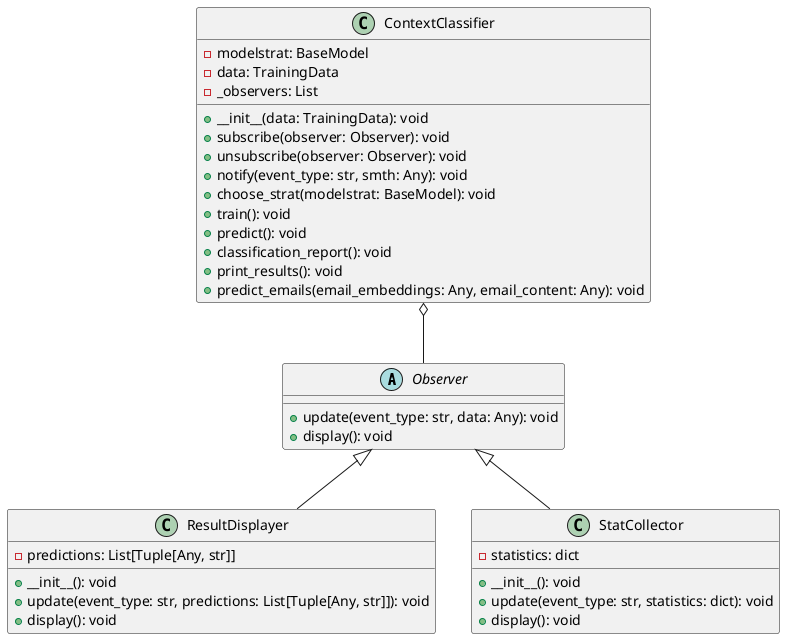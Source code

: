 @startuml

abstract class Observer {
    + update(event_type: str, data: Any): void
    + display(): void
}

class ResultDisplayer {
    - predictions: List[Tuple[Any, str]]
    + __init__(): void
    + update(event_type: str, predictions: List[Tuple[Any, str]]): void
    + display(): void
}

class StatCollector {
    - statistics: dict
    + __init__(): void
    + update(event_type: str, statistics: dict): void
    + display(): void
}

class ContextClassifier {
    - modelstrat: BaseModel
    - data: TrainingData
    - _observers: List
    + __init__(data: TrainingData): void
    + subscribe(observer: Observer): void
    + unsubscribe(observer: Observer): void
    + notify(event_type: str, smth: Any): void
    + choose_strat(modelstrat: BaseModel): void
    + train(): void
    + predict(): void
    + classification_report(): void
    + print_results(): void
    + predict_emails(email_embeddings: Any, email_content: Any): void
}

Observer <|-- ResultDisplayer
Observer <|-- StatCollector
ContextClassifier o--  Observer
@enduml